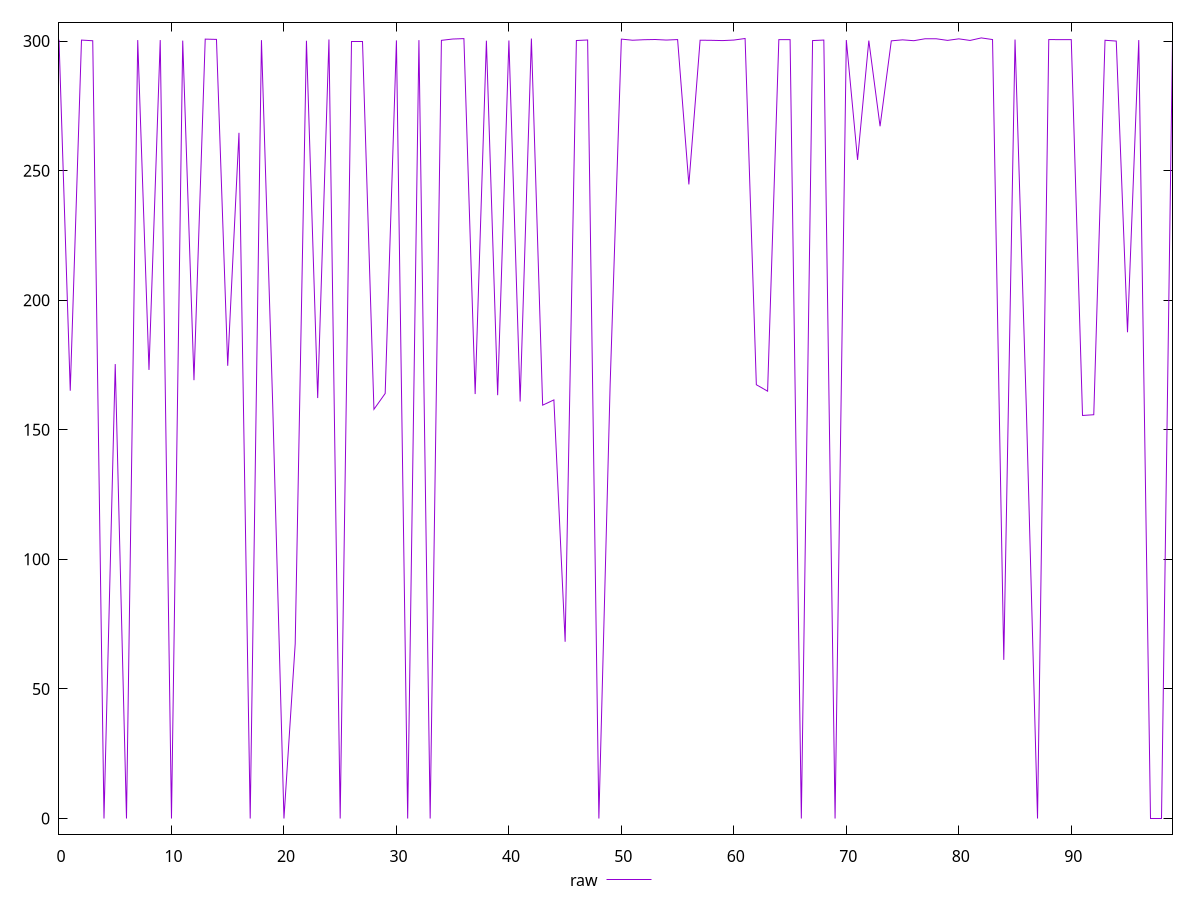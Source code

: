 reset

$raw <<EOF
0 300.546
1 165.0900011062622
2 300.382
3 300.13
4 0
5 175.35999965667725
6 0
7 300.378
8 173.10999965667725
9 300.378
10 0
11 300.188
12 169.13399982452393
13 300.756
14 300.646
15 174.70699977874756
16 264.5920000076294
17 0
18 300.35
19 159.8410005569458
20 0
21 67.38000011444092
22 300.132
23 162.25
24 300.624
25 0
26 300
27 300
28 157.9040002822876
29 164.01700019836426
30 300.268
31 0
32 300.36
33 0
34 300.282
35 300.792
36 300.946
37 163.80399894714355
38 300.156
39 163.36399936676025
40 300.236
41 160.9079999923706
42 300.984
43 159.51300048828125
44 161.53300094604492
45 68.21000003814697
46 300.216
47 300.418
48 0
49 167.2519998550415
50 300.76
51 300.326
52 300.522
53 300.608
54 300.392
55 300.582
56 244.67600059509277
57 300.336
58 300.29
59 300.188
60 300.392
61 300.994
62 167.39099979400635
63 164.903000831604
64 300.566
65 300.554
66 0
67 300.196
68 300.392
69 0
70 300.396
71 254.1589994430542
72 300.188
73 267.117000579834
74 300.09
75 300.476
76 300.142
77 300.892
78 300.886
79 300.266
80 300.862
81 300.242
82 301.222
83 300.59
84 61.2140007019043
85 300.592
86 159.0900001525879
87 0
88 300.592
89 300.55
90 300.554
91 155.5299997329712
92 155.8109998703003
93 300.312
94 300
95 187.63900089263916
96 300.388
97 0
98 0
99 300.372
EOF

set key outside below
set xrange [0:99]
set yrange [-6.024439999999999:307.24644]
set trange [-6.024439999999999:307.24644]
set terminal svg size 640, 500 enhanced background rgb 'white'
set output "reports/report_00033_2021-03-01T14-23-16.841Z/uses-rel-preconnect/samples/astro-cached/raw/values.svg"

plot $raw title "raw" with line

reset
